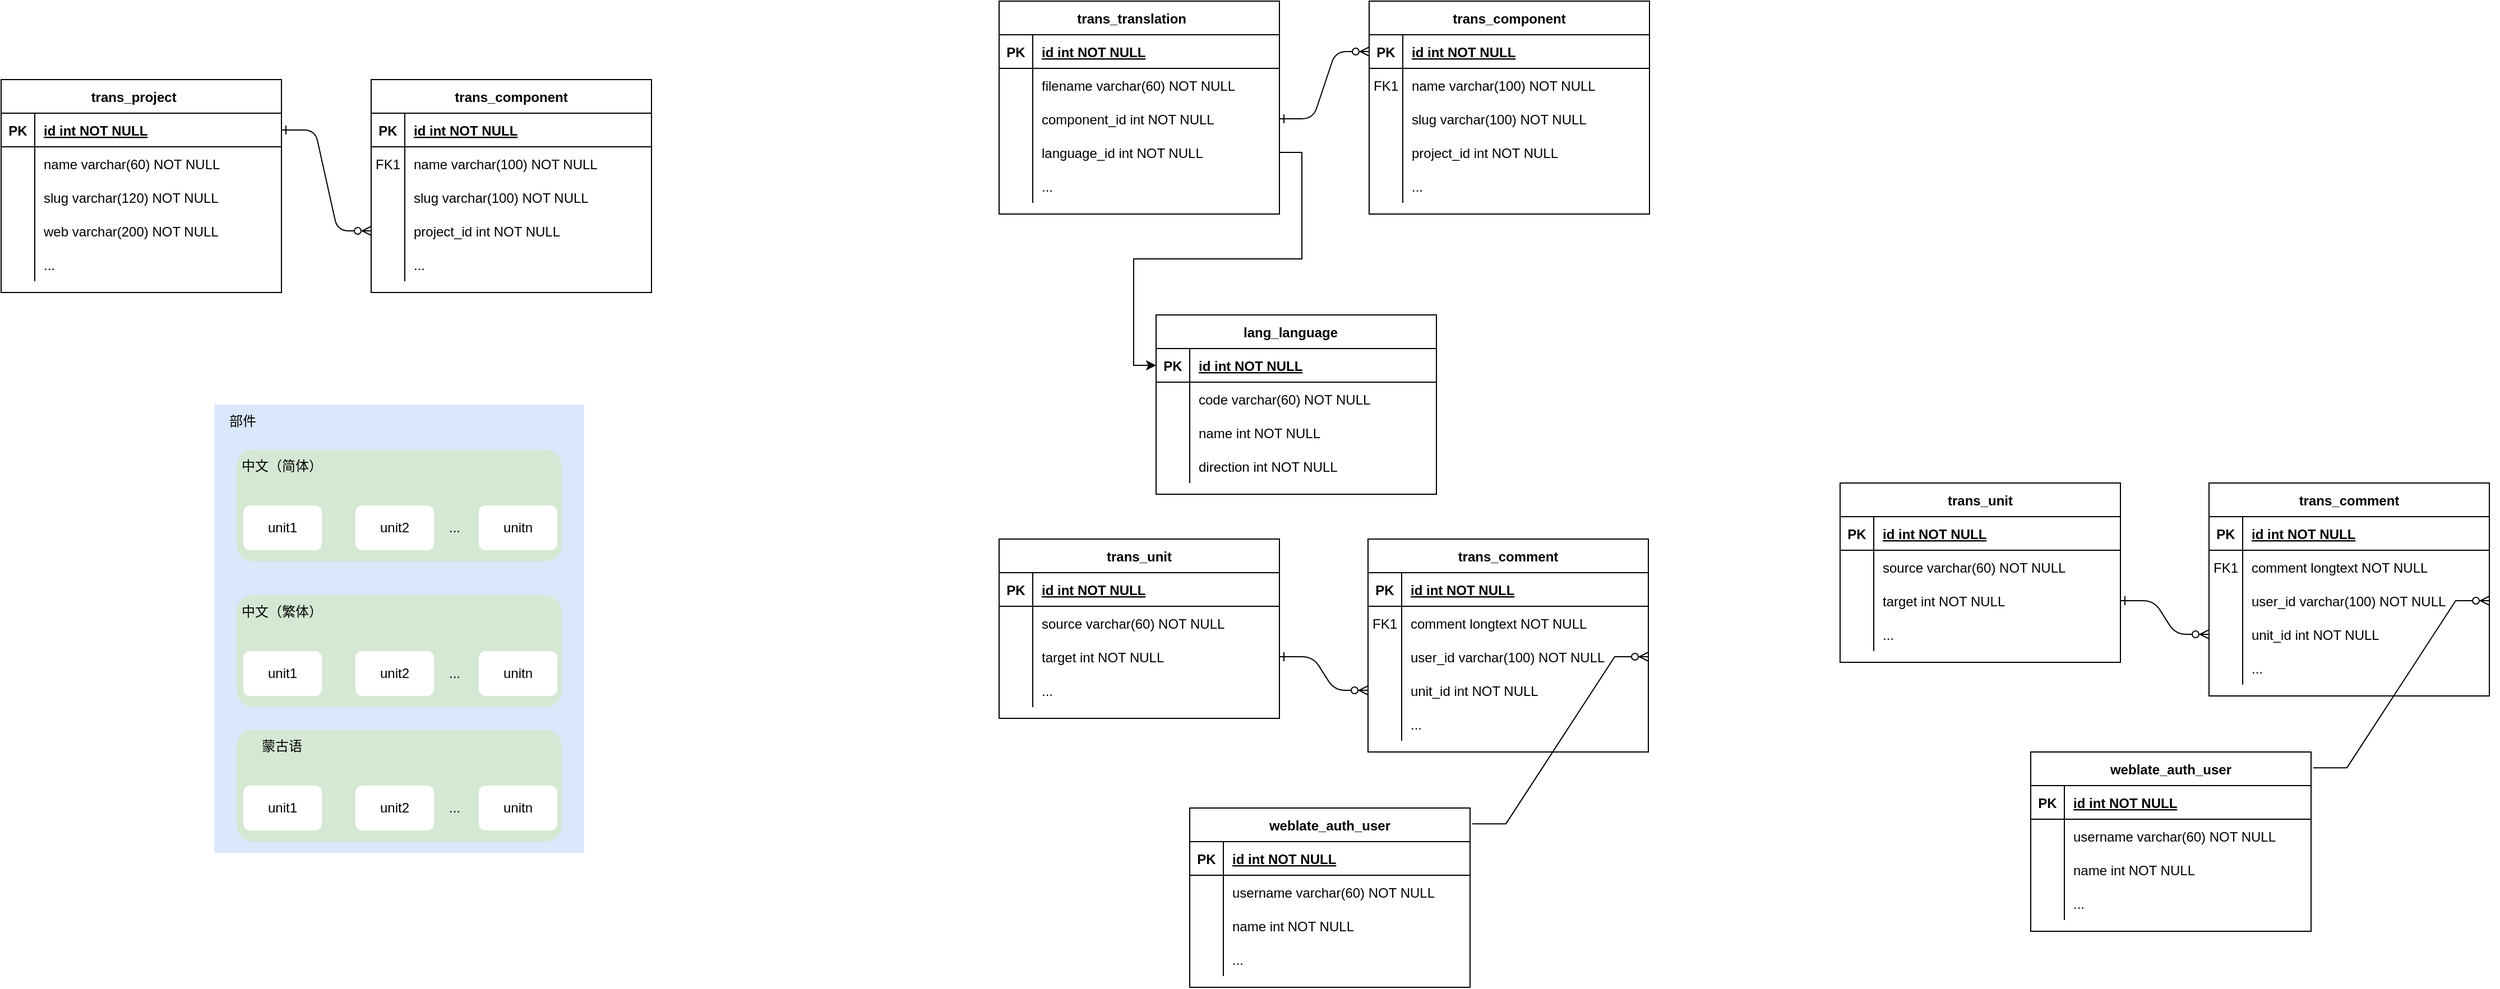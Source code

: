 <mxfile version="21.2.2" type="github">
  <diagram id="R2lEEEUBdFMjLlhIrx00" name="Page-1">
    <mxGraphModel dx="1434" dy="750" grid="1" gridSize="10" guides="1" tooltips="1" connect="1" arrows="1" fold="1" page="1" pageScale="1" pageWidth="850" pageHeight="1100" math="0" shadow="0" extFonts="Permanent Marker^https://fonts.googleapis.com/css?family=Permanent+Marker">
      <root>
        <mxCell id="0" />
        <mxCell id="1" parent="0" />
        <mxCell id="C-vyLk0tnHw3VtMMgP7b-1" value="" style="edgeStyle=entityRelationEdgeStyle;endArrow=ERzeroToMany;startArrow=ERone;endFill=1;startFill=0;entryX=0;entryY=0.5;entryDx=0;entryDy=0;" parent="1" source="C-vyLk0tnHw3VtMMgP7b-24" target="6sf0EUjspTct5JHtNUBo-10" edge="1">
          <mxGeometry width="100" height="100" relative="1" as="geometry">
            <mxPoint x="340" y="720" as="sourcePoint" />
            <mxPoint x="440" y="620" as="targetPoint" />
          </mxGeometry>
        </mxCell>
        <mxCell id="C-vyLk0tnHw3VtMMgP7b-2" value="trans_component" style="shape=table;startSize=30;container=1;collapsible=1;childLayout=tableLayout;fixedRows=1;rowLines=0;fontStyle=1;align=center;resizeLast=1;" parent="1" vertex="1">
          <mxGeometry x="450" y="120" width="250" height="190" as="geometry">
            <mxRectangle x="450" y="120" width="140" height="30" as="alternateBounds" />
          </mxGeometry>
        </mxCell>
        <mxCell id="C-vyLk0tnHw3VtMMgP7b-3" value="" style="shape=partialRectangle;collapsible=0;dropTarget=0;pointerEvents=0;fillColor=none;points=[[0,0.5],[1,0.5]];portConstraint=eastwest;top=0;left=0;right=0;bottom=1;" parent="C-vyLk0tnHw3VtMMgP7b-2" vertex="1">
          <mxGeometry y="30" width="250" height="30" as="geometry" />
        </mxCell>
        <mxCell id="C-vyLk0tnHw3VtMMgP7b-4" value="PK" style="shape=partialRectangle;overflow=hidden;connectable=0;fillColor=none;top=0;left=0;bottom=0;right=0;fontStyle=1;" parent="C-vyLk0tnHw3VtMMgP7b-3" vertex="1">
          <mxGeometry width="30" height="30" as="geometry">
            <mxRectangle width="30" height="30" as="alternateBounds" />
          </mxGeometry>
        </mxCell>
        <mxCell id="C-vyLk0tnHw3VtMMgP7b-5" value="id int NOT NULL " style="shape=partialRectangle;overflow=hidden;connectable=0;fillColor=none;top=0;left=0;bottom=0;right=0;align=left;spacingLeft=6;fontStyle=5;" parent="C-vyLk0tnHw3VtMMgP7b-3" vertex="1">
          <mxGeometry x="30" width="220" height="30" as="geometry">
            <mxRectangle width="220" height="30" as="alternateBounds" />
          </mxGeometry>
        </mxCell>
        <mxCell id="C-vyLk0tnHw3VtMMgP7b-6" value="" style="shape=partialRectangle;collapsible=0;dropTarget=0;pointerEvents=0;fillColor=none;points=[[0,0.5],[1,0.5]];portConstraint=eastwest;top=0;left=0;right=0;bottom=0;" parent="C-vyLk0tnHw3VtMMgP7b-2" vertex="1">
          <mxGeometry y="60" width="250" height="30" as="geometry" />
        </mxCell>
        <mxCell id="C-vyLk0tnHw3VtMMgP7b-7" value="FK1" style="shape=partialRectangle;overflow=hidden;connectable=0;fillColor=none;top=0;left=0;bottom=0;right=0;" parent="C-vyLk0tnHw3VtMMgP7b-6" vertex="1">
          <mxGeometry width="30" height="30" as="geometry">
            <mxRectangle width="30" height="30" as="alternateBounds" />
          </mxGeometry>
        </mxCell>
        <mxCell id="C-vyLk0tnHw3VtMMgP7b-8" value="name varchar(100) NOT NULL" style="shape=partialRectangle;overflow=hidden;connectable=0;fillColor=none;top=0;left=0;bottom=0;right=0;align=left;spacingLeft=6;" parent="C-vyLk0tnHw3VtMMgP7b-6" vertex="1">
          <mxGeometry x="30" width="220" height="30" as="geometry">
            <mxRectangle width="220" height="30" as="alternateBounds" />
          </mxGeometry>
        </mxCell>
        <mxCell id="C-vyLk0tnHw3VtMMgP7b-9" value="" style="shape=partialRectangle;collapsible=0;dropTarget=0;pointerEvents=0;fillColor=none;points=[[0,0.5],[1,0.5]];portConstraint=eastwest;top=0;left=0;right=0;bottom=0;" parent="C-vyLk0tnHw3VtMMgP7b-2" vertex="1">
          <mxGeometry y="90" width="250" height="30" as="geometry" />
        </mxCell>
        <mxCell id="C-vyLk0tnHw3VtMMgP7b-10" value="" style="shape=partialRectangle;overflow=hidden;connectable=0;fillColor=none;top=0;left=0;bottom=0;right=0;" parent="C-vyLk0tnHw3VtMMgP7b-9" vertex="1">
          <mxGeometry width="30" height="30" as="geometry">
            <mxRectangle width="30" height="30" as="alternateBounds" />
          </mxGeometry>
        </mxCell>
        <mxCell id="C-vyLk0tnHw3VtMMgP7b-11" value="slug varchar(100) NOT NULL" style="shape=partialRectangle;overflow=hidden;connectable=0;fillColor=none;top=0;left=0;bottom=0;right=0;align=left;spacingLeft=6;" parent="C-vyLk0tnHw3VtMMgP7b-9" vertex="1">
          <mxGeometry x="30" width="220" height="30" as="geometry">
            <mxRectangle width="220" height="30" as="alternateBounds" />
          </mxGeometry>
        </mxCell>
        <mxCell id="6sf0EUjspTct5JHtNUBo-10" value="" style="shape=partialRectangle;collapsible=0;dropTarget=0;pointerEvents=0;fillColor=none;points=[[0,0.5],[1,0.5]];portConstraint=eastwest;top=0;left=0;right=0;bottom=0;" vertex="1" parent="C-vyLk0tnHw3VtMMgP7b-2">
          <mxGeometry y="120" width="250" height="30" as="geometry" />
        </mxCell>
        <mxCell id="6sf0EUjspTct5JHtNUBo-11" value="" style="shape=partialRectangle;overflow=hidden;connectable=0;fillColor=none;top=0;left=0;bottom=0;right=0;" vertex="1" parent="6sf0EUjspTct5JHtNUBo-10">
          <mxGeometry width="30" height="30" as="geometry">
            <mxRectangle width="30" height="30" as="alternateBounds" />
          </mxGeometry>
        </mxCell>
        <mxCell id="6sf0EUjspTct5JHtNUBo-12" value="project_id int NOT NULL" style="shape=partialRectangle;overflow=hidden;connectable=0;fillColor=none;top=0;left=0;bottom=0;right=0;align=left;spacingLeft=6;" vertex="1" parent="6sf0EUjspTct5JHtNUBo-10">
          <mxGeometry x="30" width="220" height="30" as="geometry">
            <mxRectangle width="220" height="30" as="alternateBounds" />
          </mxGeometry>
        </mxCell>
        <mxCell id="6sf0EUjspTct5JHtNUBo-13" value="" style="shape=partialRectangle;collapsible=0;dropTarget=0;pointerEvents=0;fillColor=none;points=[[0,0.5],[1,0.5]];portConstraint=eastwest;top=0;left=0;right=0;bottom=0;" vertex="1" parent="C-vyLk0tnHw3VtMMgP7b-2">
          <mxGeometry y="150" width="250" height="30" as="geometry" />
        </mxCell>
        <mxCell id="6sf0EUjspTct5JHtNUBo-14" value="" style="shape=partialRectangle;overflow=hidden;connectable=0;fillColor=none;top=0;left=0;bottom=0;right=0;" vertex="1" parent="6sf0EUjspTct5JHtNUBo-13">
          <mxGeometry width="30" height="30" as="geometry">
            <mxRectangle width="30" height="30" as="alternateBounds" />
          </mxGeometry>
        </mxCell>
        <mxCell id="6sf0EUjspTct5JHtNUBo-15" value="..." style="shape=partialRectangle;overflow=hidden;connectable=0;fillColor=none;top=0;left=0;bottom=0;right=0;align=left;spacingLeft=6;" vertex="1" parent="6sf0EUjspTct5JHtNUBo-13">
          <mxGeometry x="30" width="220" height="30" as="geometry">
            <mxRectangle width="220" height="30" as="alternateBounds" />
          </mxGeometry>
        </mxCell>
        <mxCell id="C-vyLk0tnHw3VtMMgP7b-23" value="trans_project    " style="shape=table;startSize=30;container=1;collapsible=1;childLayout=tableLayout;fixedRows=1;rowLines=0;fontStyle=1;align=center;resizeLast=1;" parent="1" vertex="1">
          <mxGeometry x="120" y="120" width="250" height="190" as="geometry" />
        </mxCell>
        <mxCell id="C-vyLk0tnHw3VtMMgP7b-24" value="" style="shape=partialRectangle;collapsible=0;dropTarget=0;pointerEvents=0;fillColor=none;points=[[0,0.5],[1,0.5]];portConstraint=eastwest;top=0;left=0;right=0;bottom=1;" parent="C-vyLk0tnHw3VtMMgP7b-23" vertex="1">
          <mxGeometry y="30" width="250" height="30" as="geometry" />
        </mxCell>
        <mxCell id="C-vyLk0tnHw3VtMMgP7b-25" value="PK" style="shape=partialRectangle;overflow=hidden;connectable=0;fillColor=none;top=0;left=0;bottom=0;right=0;fontStyle=1;" parent="C-vyLk0tnHw3VtMMgP7b-24" vertex="1">
          <mxGeometry width="30" height="30" as="geometry">
            <mxRectangle width="30" height="30" as="alternateBounds" />
          </mxGeometry>
        </mxCell>
        <mxCell id="C-vyLk0tnHw3VtMMgP7b-26" value="id int NOT NULL " style="shape=partialRectangle;overflow=hidden;connectable=0;fillColor=none;top=0;left=0;bottom=0;right=0;align=left;spacingLeft=6;fontStyle=5;" parent="C-vyLk0tnHw3VtMMgP7b-24" vertex="1">
          <mxGeometry x="30" width="220" height="30" as="geometry">
            <mxRectangle width="220" height="30" as="alternateBounds" />
          </mxGeometry>
        </mxCell>
        <mxCell id="6sf0EUjspTct5JHtNUBo-1" value="" style="shape=partialRectangle;collapsible=0;dropTarget=0;pointerEvents=0;fillColor=none;points=[[0,0.5],[1,0.5]];portConstraint=eastwest;top=0;left=0;right=0;bottom=0;" vertex="1" parent="C-vyLk0tnHw3VtMMgP7b-23">
          <mxGeometry y="60" width="250" height="30" as="geometry" />
        </mxCell>
        <mxCell id="6sf0EUjspTct5JHtNUBo-2" value="" style="shape=partialRectangle;overflow=hidden;connectable=0;fillColor=none;top=0;left=0;bottom=0;right=0;" vertex="1" parent="6sf0EUjspTct5JHtNUBo-1">
          <mxGeometry width="30" height="30" as="geometry">
            <mxRectangle width="30" height="30" as="alternateBounds" />
          </mxGeometry>
        </mxCell>
        <mxCell id="6sf0EUjspTct5JHtNUBo-3" value="name varchar(60) NOT NULL" style="shape=partialRectangle;overflow=hidden;connectable=0;fillColor=none;top=0;left=0;bottom=0;right=0;align=left;spacingLeft=6;" vertex="1" parent="6sf0EUjspTct5JHtNUBo-1">
          <mxGeometry x="30" width="220" height="30" as="geometry">
            <mxRectangle width="220" height="30" as="alternateBounds" />
          </mxGeometry>
        </mxCell>
        <mxCell id="6sf0EUjspTct5JHtNUBo-4" value="" style="shape=partialRectangle;collapsible=0;dropTarget=0;pointerEvents=0;fillColor=none;points=[[0,0.5],[1,0.5]];portConstraint=eastwest;top=0;left=0;right=0;bottom=0;" vertex="1" parent="C-vyLk0tnHw3VtMMgP7b-23">
          <mxGeometry y="90" width="250" height="30" as="geometry" />
        </mxCell>
        <mxCell id="6sf0EUjspTct5JHtNUBo-5" value="" style="shape=partialRectangle;overflow=hidden;connectable=0;fillColor=none;top=0;left=0;bottom=0;right=0;" vertex="1" parent="6sf0EUjspTct5JHtNUBo-4">
          <mxGeometry width="30" height="30" as="geometry">
            <mxRectangle width="30" height="30" as="alternateBounds" />
          </mxGeometry>
        </mxCell>
        <mxCell id="6sf0EUjspTct5JHtNUBo-6" value="slug varchar(120) NOT NULL" style="shape=partialRectangle;overflow=hidden;connectable=0;fillColor=none;top=0;left=0;bottom=0;right=0;align=left;spacingLeft=6;" vertex="1" parent="6sf0EUjspTct5JHtNUBo-4">
          <mxGeometry x="30" width="220" height="30" as="geometry">
            <mxRectangle width="220" height="30" as="alternateBounds" />
          </mxGeometry>
        </mxCell>
        <mxCell id="6sf0EUjspTct5JHtNUBo-7" value="" style="shape=partialRectangle;collapsible=0;dropTarget=0;pointerEvents=0;fillColor=none;points=[[0,0.5],[1,0.5]];portConstraint=eastwest;top=0;left=0;right=0;bottom=0;" vertex="1" parent="C-vyLk0tnHw3VtMMgP7b-23">
          <mxGeometry y="120" width="250" height="30" as="geometry" />
        </mxCell>
        <mxCell id="6sf0EUjspTct5JHtNUBo-8" value="" style="shape=partialRectangle;overflow=hidden;connectable=0;fillColor=none;top=0;left=0;bottom=0;right=0;" vertex="1" parent="6sf0EUjspTct5JHtNUBo-7">
          <mxGeometry width="30" height="30" as="geometry">
            <mxRectangle width="30" height="30" as="alternateBounds" />
          </mxGeometry>
        </mxCell>
        <mxCell id="6sf0EUjspTct5JHtNUBo-9" value="web varchar(200) NOT NULL" style="shape=partialRectangle;overflow=hidden;connectable=0;fillColor=none;top=0;left=0;bottom=0;right=0;align=left;spacingLeft=6;" vertex="1" parent="6sf0EUjspTct5JHtNUBo-7">
          <mxGeometry x="30" width="220" height="30" as="geometry">
            <mxRectangle width="220" height="30" as="alternateBounds" />
          </mxGeometry>
        </mxCell>
        <mxCell id="C-vyLk0tnHw3VtMMgP7b-27" value="" style="shape=partialRectangle;collapsible=0;dropTarget=0;pointerEvents=0;fillColor=none;points=[[0,0.5],[1,0.5]];portConstraint=eastwest;top=0;left=0;right=0;bottom=0;" parent="C-vyLk0tnHw3VtMMgP7b-23" vertex="1">
          <mxGeometry y="150" width="250" height="30" as="geometry" />
        </mxCell>
        <mxCell id="C-vyLk0tnHw3VtMMgP7b-28" value="" style="shape=partialRectangle;overflow=hidden;connectable=0;fillColor=none;top=0;left=0;bottom=0;right=0;" parent="C-vyLk0tnHw3VtMMgP7b-27" vertex="1">
          <mxGeometry width="30" height="30" as="geometry">
            <mxRectangle width="30" height="30" as="alternateBounds" />
          </mxGeometry>
        </mxCell>
        <mxCell id="C-vyLk0tnHw3VtMMgP7b-29" value="..." style="shape=partialRectangle;overflow=hidden;connectable=0;fillColor=none;top=0;left=0;bottom=0;right=0;align=left;spacingLeft=6;" parent="C-vyLk0tnHw3VtMMgP7b-27" vertex="1">
          <mxGeometry x="30" width="220" height="30" as="geometry">
            <mxRectangle width="220" height="30" as="alternateBounds" />
          </mxGeometry>
        </mxCell>
        <mxCell id="6sf0EUjspTct5JHtNUBo-48" value="" style="group" vertex="1" connectable="0" parent="1">
          <mxGeometry x="310" y="410" width="330" height="400" as="geometry" />
        </mxCell>
        <mxCell id="6sf0EUjspTct5JHtNUBo-44" value="" style="rounded=0;whiteSpace=wrap;html=1;fillColor=#dae8fc;strokeColor=none;" vertex="1" parent="6sf0EUjspTct5JHtNUBo-48">
          <mxGeometry width="330" height="400" as="geometry" />
        </mxCell>
        <mxCell id="6sf0EUjspTct5JHtNUBo-25" value="" style="group" vertex="1" connectable="0" parent="6sf0EUjspTct5JHtNUBo-48">
          <mxGeometry x="10" y="40" width="300" height="100" as="geometry" />
        </mxCell>
        <mxCell id="6sf0EUjspTct5JHtNUBo-22" value="" style="rounded=1;whiteSpace=wrap;html=1;fillColor=#d5e8d4;strokeColor=none;" vertex="1" parent="6sf0EUjspTct5JHtNUBo-25">
          <mxGeometry x="10" width="290" height="100" as="geometry" />
        </mxCell>
        <mxCell id="6sf0EUjspTct5JHtNUBo-21" value="" style="group" vertex="1" connectable="0" parent="6sf0EUjspTct5JHtNUBo-25">
          <mxGeometry x="16" y="50" width="280" height="40" as="geometry" />
        </mxCell>
        <mxCell id="6sf0EUjspTct5JHtNUBo-16" value="unit1" style="rounded=1;whiteSpace=wrap;html=1;strokeColor=none;" vertex="1" parent="6sf0EUjspTct5JHtNUBo-21">
          <mxGeometry width="70" height="40" as="geometry" />
        </mxCell>
        <mxCell id="6sf0EUjspTct5JHtNUBo-18" value="unit2" style="rounded=1;whiteSpace=wrap;html=1;strokeColor=none;" vertex="1" parent="6sf0EUjspTct5JHtNUBo-21">
          <mxGeometry x="100" width="70" height="40" as="geometry" />
        </mxCell>
        <mxCell id="6sf0EUjspTct5JHtNUBo-19" value="unitn" style="rounded=1;whiteSpace=wrap;html=1;strokeColor=none;" vertex="1" parent="6sf0EUjspTct5JHtNUBo-21">
          <mxGeometry x="210" width="70" height="40" as="geometry" />
        </mxCell>
        <mxCell id="6sf0EUjspTct5JHtNUBo-20" value="..." style="text;html=1;align=center;verticalAlign=middle;resizable=0;points=[];autosize=1;strokeColor=none;fillColor=none;" vertex="1" parent="6sf0EUjspTct5JHtNUBo-21">
          <mxGeometry x="173" y="5" width="30" height="30" as="geometry" />
        </mxCell>
        <mxCell id="6sf0EUjspTct5JHtNUBo-23" value="中文（简体）" style="text;html=1;align=center;verticalAlign=middle;resizable=0;points=[];autosize=1;strokeColor=none;fillColor=none;" vertex="1" parent="6sf0EUjspTct5JHtNUBo-25">
          <mxGeometry width="100" height="30" as="geometry" />
        </mxCell>
        <mxCell id="6sf0EUjspTct5JHtNUBo-26" value="" style="group" vertex="1" connectable="0" parent="6sf0EUjspTct5JHtNUBo-48">
          <mxGeometry x="10" y="170" width="300" height="100" as="geometry" />
        </mxCell>
        <mxCell id="6sf0EUjspTct5JHtNUBo-27" value="" style="rounded=1;whiteSpace=wrap;html=1;fillColor=#d5e8d4;strokeColor=none;" vertex="1" parent="6sf0EUjspTct5JHtNUBo-26">
          <mxGeometry x="10" width="290" height="100" as="geometry" />
        </mxCell>
        <mxCell id="6sf0EUjspTct5JHtNUBo-28" value="" style="group" vertex="1" connectable="0" parent="6sf0EUjspTct5JHtNUBo-26">
          <mxGeometry x="16" y="50" width="280" height="40" as="geometry" />
        </mxCell>
        <mxCell id="6sf0EUjspTct5JHtNUBo-29" value="unit1" style="rounded=1;whiteSpace=wrap;html=1;strokeColor=none;" vertex="1" parent="6sf0EUjspTct5JHtNUBo-28">
          <mxGeometry width="70" height="40" as="geometry" />
        </mxCell>
        <mxCell id="6sf0EUjspTct5JHtNUBo-31" value="unit2" style="rounded=1;whiteSpace=wrap;html=1;strokeColor=none;" vertex="1" parent="6sf0EUjspTct5JHtNUBo-28">
          <mxGeometry x="100" width="70" height="40" as="geometry" />
        </mxCell>
        <mxCell id="6sf0EUjspTct5JHtNUBo-32" value="unitn" style="rounded=1;whiteSpace=wrap;html=1;strokeColor=none;" vertex="1" parent="6sf0EUjspTct5JHtNUBo-28">
          <mxGeometry x="210" width="70" height="40" as="geometry" />
        </mxCell>
        <mxCell id="6sf0EUjspTct5JHtNUBo-33" value="..." style="text;html=1;align=center;verticalAlign=middle;resizable=0;points=[];autosize=1;strokeColor=none;fillColor=none;" vertex="1" parent="6sf0EUjspTct5JHtNUBo-28">
          <mxGeometry x="173" y="5" width="30" height="30" as="geometry" />
        </mxCell>
        <mxCell id="6sf0EUjspTct5JHtNUBo-34" value="中文（繁体）" style="text;html=1;align=center;verticalAlign=middle;resizable=0;points=[];autosize=1;strokeColor=none;fillColor=none;" vertex="1" parent="6sf0EUjspTct5JHtNUBo-26">
          <mxGeometry width="100" height="30" as="geometry" />
        </mxCell>
        <mxCell id="6sf0EUjspTct5JHtNUBo-35" value="" style="group" vertex="1" connectable="0" parent="6sf0EUjspTct5JHtNUBo-48">
          <mxGeometry x="10" y="290" width="300" height="100" as="geometry" />
        </mxCell>
        <mxCell id="6sf0EUjspTct5JHtNUBo-36" value="" style="rounded=1;whiteSpace=wrap;html=1;fillColor=#d5e8d4;strokeColor=none;" vertex="1" parent="6sf0EUjspTct5JHtNUBo-35">
          <mxGeometry x="10" width="290" height="100" as="geometry" />
        </mxCell>
        <mxCell id="6sf0EUjspTct5JHtNUBo-37" value="" style="group" vertex="1" connectable="0" parent="6sf0EUjspTct5JHtNUBo-35">
          <mxGeometry x="16" y="50" width="280" height="40" as="geometry" />
        </mxCell>
        <mxCell id="6sf0EUjspTct5JHtNUBo-38" value="unit1" style="rounded=1;whiteSpace=wrap;html=1;strokeColor=none;" vertex="1" parent="6sf0EUjspTct5JHtNUBo-37">
          <mxGeometry width="70" height="40" as="geometry" />
        </mxCell>
        <mxCell id="6sf0EUjspTct5JHtNUBo-40" value="unit2" style="rounded=1;whiteSpace=wrap;html=1;strokeColor=none;" vertex="1" parent="6sf0EUjspTct5JHtNUBo-37">
          <mxGeometry x="100" width="70" height="40" as="geometry" />
        </mxCell>
        <mxCell id="6sf0EUjspTct5JHtNUBo-41" value="unitn" style="rounded=1;whiteSpace=wrap;html=1;strokeColor=none;" vertex="1" parent="6sf0EUjspTct5JHtNUBo-37">
          <mxGeometry x="210" width="70" height="40" as="geometry" />
        </mxCell>
        <mxCell id="6sf0EUjspTct5JHtNUBo-42" value="..." style="text;html=1;align=center;verticalAlign=middle;resizable=0;points=[];autosize=1;strokeColor=none;fillColor=none;" vertex="1" parent="6sf0EUjspTct5JHtNUBo-37">
          <mxGeometry x="173" y="5" width="30" height="30" as="geometry" />
        </mxCell>
        <mxCell id="6sf0EUjspTct5JHtNUBo-43" value="蒙古语" style="text;html=1;align=center;verticalAlign=middle;resizable=0;points=[];autosize=1;strokeColor=none;fillColor=none;" vertex="1" parent="6sf0EUjspTct5JHtNUBo-35">
          <mxGeometry x="20" width="60" height="30" as="geometry" />
        </mxCell>
        <mxCell id="6sf0EUjspTct5JHtNUBo-46" value="部件" style="text;html=1;align=center;verticalAlign=middle;resizable=0;points=[];autosize=1;strokeColor=none;fillColor=none;" vertex="1" parent="6sf0EUjspTct5JHtNUBo-48">
          <mxGeometry width="50" height="30" as="geometry" />
        </mxCell>
        <mxCell id="6sf0EUjspTct5JHtNUBo-82" value="" style="edgeStyle=entityRelationEdgeStyle;endArrow=ERzeroToMany;startArrow=ERone;endFill=1;startFill=0;entryX=0;entryY=0.5;entryDx=0;entryDy=0;exitX=1;exitY=0.5;exitDx=0;exitDy=0;" edge="1" parent="1" source="6sf0EUjspTct5JHtNUBo-109" target="6sf0EUjspTct5JHtNUBo-84">
          <mxGeometry width="100" height="100" relative="1" as="geometry">
            <mxPoint x="1230" y="650" as="sourcePoint" />
            <mxPoint x="1330" y="550" as="targetPoint" />
          </mxGeometry>
        </mxCell>
        <mxCell id="6sf0EUjspTct5JHtNUBo-83" value="trans_component" style="shape=table;startSize=30;container=1;collapsible=1;childLayout=tableLayout;fixedRows=1;rowLines=0;fontStyle=1;align=center;resizeLast=1;" vertex="1" parent="1">
          <mxGeometry x="1340" y="50" width="250" height="190" as="geometry">
            <mxRectangle x="450" y="120" width="140" height="30" as="alternateBounds" />
          </mxGeometry>
        </mxCell>
        <mxCell id="6sf0EUjspTct5JHtNUBo-84" value="" style="shape=partialRectangle;collapsible=0;dropTarget=0;pointerEvents=0;fillColor=none;points=[[0,0.5],[1,0.5]];portConstraint=eastwest;top=0;left=0;right=0;bottom=1;" vertex="1" parent="6sf0EUjspTct5JHtNUBo-83">
          <mxGeometry y="30" width="250" height="30" as="geometry" />
        </mxCell>
        <mxCell id="6sf0EUjspTct5JHtNUBo-85" value="PK" style="shape=partialRectangle;overflow=hidden;connectable=0;fillColor=none;top=0;left=0;bottom=0;right=0;fontStyle=1;" vertex="1" parent="6sf0EUjspTct5JHtNUBo-84">
          <mxGeometry width="30" height="30" as="geometry">
            <mxRectangle width="30" height="30" as="alternateBounds" />
          </mxGeometry>
        </mxCell>
        <mxCell id="6sf0EUjspTct5JHtNUBo-86" value="id int NOT NULL " style="shape=partialRectangle;overflow=hidden;connectable=0;fillColor=none;top=0;left=0;bottom=0;right=0;align=left;spacingLeft=6;fontStyle=5;" vertex="1" parent="6sf0EUjspTct5JHtNUBo-84">
          <mxGeometry x="30" width="220" height="30" as="geometry">
            <mxRectangle width="220" height="30" as="alternateBounds" />
          </mxGeometry>
        </mxCell>
        <mxCell id="6sf0EUjspTct5JHtNUBo-87" value="" style="shape=partialRectangle;collapsible=0;dropTarget=0;pointerEvents=0;fillColor=none;points=[[0,0.5],[1,0.5]];portConstraint=eastwest;top=0;left=0;right=0;bottom=0;" vertex="1" parent="6sf0EUjspTct5JHtNUBo-83">
          <mxGeometry y="60" width="250" height="30" as="geometry" />
        </mxCell>
        <mxCell id="6sf0EUjspTct5JHtNUBo-88" value="FK1" style="shape=partialRectangle;overflow=hidden;connectable=0;fillColor=none;top=0;left=0;bottom=0;right=0;" vertex="1" parent="6sf0EUjspTct5JHtNUBo-87">
          <mxGeometry width="30" height="30" as="geometry">
            <mxRectangle width="30" height="30" as="alternateBounds" />
          </mxGeometry>
        </mxCell>
        <mxCell id="6sf0EUjspTct5JHtNUBo-89" value="name varchar(100) NOT NULL" style="shape=partialRectangle;overflow=hidden;connectable=0;fillColor=none;top=0;left=0;bottom=0;right=0;align=left;spacingLeft=6;" vertex="1" parent="6sf0EUjspTct5JHtNUBo-87">
          <mxGeometry x="30" width="220" height="30" as="geometry">
            <mxRectangle width="220" height="30" as="alternateBounds" />
          </mxGeometry>
        </mxCell>
        <mxCell id="6sf0EUjspTct5JHtNUBo-90" value="" style="shape=partialRectangle;collapsible=0;dropTarget=0;pointerEvents=0;fillColor=none;points=[[0,0.5],[1,0.5]];portConstraint=eastwest;top=0;left=0;right=0;bottom=0;" vertex="1" parent="6sf0EUjspTct5JHtNUBo-83">
          <mxGeometry y="90" width="250" height="30" as="geometry" />
        </mxCell>
        <mxCell id="6sf0EUjspTct5JHtNUBo-91" value="" style="shape=partialRectangle;overflow=hidden;connectable=0;fillColor=none;top=0;left=0;bottom=0;right=0;" vertex="1" parent="6sf0EUjspTct5JHtNUBo-90">
          <mxGeometry width="30" height="30" as="geometry">
            <mxRectangle width="30" height="30" as="alternateBounds" />
          </mxGeometry>
        </mxCell>
        <mxCell id="6sf0EUjspTct5JHtNUBo-92" value="slug varchar(100) NOT NULL" style="shape=partialRectangle;overflow=hidden;connectable=0;fillColor=none;top=0;left=0;bottom=0;right=0;align=left;spacingLeft=6;" vertex="1" parent="6sf0EUjspTct5JHtNUBo-90">
          <mxGeometry x="30" width="220" height="30" as="geometry">
            <mxRectangle width="220" height="30" as="alternateBounds" />
          </mxGeometry>
        </mxCell>
        <mxCell id="6sf0EUjspTct5JHtNUBo-93" value="" style="shape=partialRectangle;collapsible=0;dropTarget=0;pointerEvents=0;fillColor=none;points=[[0,0.5],[1,0.5]];portConstraint=eastwest;top=0;left=0;right=0;bottom=0;" vertex="1" parent="6sf0EUjspTct5JHtNUBo-83">
          <mxGeometry y="120" width="250" height="30" as="geometry" />
        </mxCell>
        <mxCell id="6sf0EUjspTct5JHtNUBo-94" value="" style="shape=partialRectangle;overflow=hidden;connectable=0;fillColor=none;top=0;left=0;bottom=0;right=0;" vertex="1" parent="6sf0EUjspTct5JHtNUBo-93">
          <mxGeometry width="30" height="30" as="geometry">
            <mxRectangle width="30" height="30" as="alternateBounds" />
          </mxGeometry>
        </mxCell>
        <mxCell id="6sf0EUjspTct5JHtNUBo-95" value="project_id int NOT NULL" style="shape=partialRectangle;overflow=hidden;connectable=0;fillColor=none;top=0;left=0;bottom=0;right=0;align=left;spacingLeft=6;" vertex="1" parent="6sf0EUjspTct5JHtNUBo-93">
          <mxGeometry x="30" width="220" height="30" as="geometry">
            <mxRectangle width="220" height="30" as="alternateBounds" />
          </mxGeometry>
        </mxCell>
        <mxCell id="6sf0EUjspTct5JHtNUBo-96" value="" style="shape=partialRectangle;collapsible=0;dropTarget=0;pointerEvents=0;fillColor=none;points=[[0,0.5],[1,0.5]];portConstraint=eastwest;top=0;left=0;right=0;bottom=0;" vertex="1" parent="6sf0EUjspTct5JHtNUBo-83">
          <mxGeometry y="150" width="250" height="30" as="geometry" />
        </mxCell>
        <mxCell id="6sf0EUjspTct5JHtNUBo-97" value="" style="shape=partialRectangle;overflow=hidden;connectable=0;fillColor=none;top=0;left=0;bottom=0;right=0;" vertex="1" parent="6sf0EUjspTct5JHtNUBo-96">
          <mxGeometry width="30" height="30" as="geometry">
            <mxRectangle width="30" height="30" as="alternateBounds" />
          </mxGeometry>
        </mxCell>
        <mxCell id="6sf0EUjspTct5JHtNUBo-98" value="..." style="shape=partialRectangle;overflow=hidden;connectable=0;fillColor=none;top=0;left=0;bottom=0;right=0;align=left;spacingLeft=6;" vertex="1" parent="6sf0EUjspTct5JHtNUBo-96">
          <mxGeometry x="30" width="220" height="30" as="geometry">
            <mxRectangle width="220" height="30" as="alternateBounds" />
          </mxGeometry>
        </mxCell>
        <mxCell id="6sf0EUjspTct5JHtNUBo-99" value="trans_translation    " style="shape=table;startSize=30;container=1;collapsible=1;childLayout=tableLayout;fixedRows=1;rowLines=0;fontStyle=1;align=center;resizeLast=1;" vertex="1" parent="1">
          <mxGeometry x="1010" y="50" width="250" height="190" as="geometry" />
        </mxCell>
        <mxCell id="6sf0EUjspTct5JHtNUBo-100" value="" style="shape=partialRectangle;collapsible=0;dropTarget=0;pointerEvents=0;fillColor=none;points=[[0,0.5],[1,0.5]];portConstraint=eastwest;top=0;left=0;right=0;bottom=1;" vertex="1" parent="6sf0EUjspTct5JHtNUBo-99">
          <mxGeometry y="30" width="250" height="30" as="geometry" />
        </mxCell>
        <mxCell id="6sf0EUjspTct5JHtNUBo-101" value="PK" style="shape=partialRectangle;overflow=hidden;connectable=0;fillColor=none;top=0;left=0;bottom=0;right=0;fontStyle=1;" vertex="1" parent="6sf0EUjspTct5JHtNUBo-100">
          <mxGeometry width="30" height="30" as="geometry">
            <mxRectangle width="30" height="30" as="alternateBounds" />
          </mxGeometry>
        </mxCell>
        <mxCell id="6sf0EUjspTct5JHtNUBo-102" value="id int NOT NULL " style="shape=partialRectangle;overflow=hidden;connectable=0;fillColor=none;top=0;left=0;bottom=0;right=0;align=left;spacingLeft=6;fontStyle=5;" vertex="1" parent="6sf0EUjspTct5JHtNUBo-100">
          <mxGeometry x="30" width="220" height="30" as="geometry">
            <mxRectangle width="220" height="30" as="alternateBounds" />
          </mxGeometry>
        </mxCell>
        <mxCell id="6sf0EUjspTct5JHtNUBo-103" value="" style="shape=partialRectangle;collapsible=0;dropTarget=0;pointerEvents=0;fillColor=none;points=[[0,0.5],[1,0.5]];portConstraint=eastwest;top=0;left=0;right=0;bottom=0;" vertex="1" parent="6sf0EUjspTct5JHtNUBo-99">
          <mxGeometry y="60" width="250" height="30" as="geometry" />
        </mxCell>
        <mxCell id="6sf0EUjspTct5JHtNUBo-104" value="" style="shape=partialRectangle;overflow=hidden;connectable=0;fillColor=none;top=0;left=0;bottom=0;right=0;" vertex="1" parent="6sf0EUjspTct5JHtNUBo-103">
          <mxGeometry width="30" height="30" as="geometry">
            <mxRectangle width="30" height="30" as="alternateBounds" />
          </mxGeometry>
        </mxCell>
        <mxCell id="6sf0EUjspTct5JHtNUBo-105" value="filename varchar(60) NOT NULL" style="shape=partialRectangle;overflow=hidden;connectable=0;fillColor=none;top=0;left=0;bottom=0;right=0;align=left;spacingLeft=6;" vertex="1" parent="6sf0EUjspTct5JHtNUBo-103">
          <mxGeometry x="30" width="220" height="30" as="geometry">
            <mxRectangle width="220" height="30" as="alternateBounds" />
          </mxGeometry>
        </mxCell>
        <mxCell id="6sf0EUjspTct5JHtNUBo-109" value="" style="shape=partialRectangle;collapsible=0;dropTarget=0;pointerEvents=0;fillColor=none;points=[[0,0.5],[1,0.5]];portConstraint=eastwest;top=0;left=0;right=0;bottom=0;" vertex="1" parent="6sf0EUjspTct5JHtNUBo-99">
          <mxGeometry y="90" width="250" height="30" as="geometry" />
        </mxCell>
        <mxCell id="6sf0EUjspTct5JHtNUBo-110" value="" style="shape=partialRectangle;overflow=hidden;connectable=0;fillColor=none;top=0;left=0;bottom=0;right=0;" vertex="1" parent="6sf0EUjspTct5JHtNUBo-109">
          <mxGeometry width="30" height="30" as="geometry">
            <mxRectangle width="30" height="30" as="alternateBounds" />
          </mxGeometry>
        </mxCell>
        <mxCell id="6sf0EUjspTct5JHtNUBo-111" value="component_id int NOT NULL" style="shape=partialRectangle;overflow=hidden;connectable=0;fillColor=none;top=0;left=0;bottom=0;right=0;align=left;spacingLeft=6;" vertex="1" parent="6sf0EUjspTct5JHtNUBo-109">
          <mxGeometry x="30" width="220" height="30" as="geometry">
            <mxRectangle width="220" height="30" as="alternateBounds" />
          </mxGeometry>
        </mxCell>
        <mxCell id="6sf0EUjspTct5JHtNUBo-106" value="" style="shape=partialRectangle;collapsible=0;dropTarget=0;pointerEvents=0;fillColor=none;points=[[0,0.5],[1,0.5]];portConstraint=eastwest;top=0;left=0;right=0;bottom=0;" vertex="1" parent="6sf0EUjspTct5JHtNUBo-99">
          <mxGeometry y="120" width="250" height="30" as="geometry" />
        </mxCell>
        <mxCell id="6sf0EUjspTct5JHtNUBo-107" value="" style="shape=partialRectangle;overflow=hidden;connectable=0;fillColor=none;top=0;left=0;bottom=0;right=0;" vertex="1" parent="6sf0EUjspTct5JHtNUBo-106">
          <mxGeometry width="30" height="30" as="geometry">
            <mxRectangle width="30" height="30" as="alternateBounds" />
          </mxGeometry>
        </mxCell>
        <mxCell id="6sf0EUjspTct5JHtNUBo-108" value="language_id int NOT NULL" style="shape=partialRectangle;overflow=hidden;connectable=0;fillColor=none;top=0;left=0;bottom=0;right=0;align=left;spacingLeft=6;" vertex="1" parent="6sf0EUjspTct5JHtNUBo-106">
          <mxGeometry x="30" width="220" height="30" as="geometry">
            <mxRectangle width="220" height="30" as="alternateBounds" />
          </mxGeometry>
        </mxCell>
        <mxCell id="6sf0EUjspTct5JHtNUBo-112" value="" style="shape=partialRectangle;collapsible=0;dropTarget=0;pointerEvents=0;fillColor=none;points=[[0,0.5],[1,0.5]];portConstraint=eastwest;top=0;left=0;right=0;bottom=0;" vertex="1" parent="6sf0EUjspTct5JHtNUBo-99">
          <mxGeometry y="150" width="250" height="30" as="geometry" />
        </mxCell>
        <mxCell id="6sf0EUjspTct5JHtNUBo-113" value="" style="shape=partialRectangle;overflow=hidden;connectable=0;fillColor=none;top=0;left=0;bottom=0;right=0;" vertex="1" parent="6sf0EUjspTct5JHtNUBo-112">
          <mxGeometry width="30" height="30" as="geometry">
            <mxRectangle width="30" height="30" as="alternateBounds" />
          </mxGeometry>
        </mxCell>
        <mxCell id="6sf0EUjspTct5JHtNUBo-114" value="..." style="shape=partialRectangle;overflow=hidden;connectable=0;fillColor=none;top=0;left=0;bottom=0;right=0;align=left;spacingLeft=6;" vertex="1" parent="6sf0EUjspTct5JHtNUBo-112">
          <mxGeometry x="30" width="220" height="30" as="geometry">
            <mxRectangle width="220" height="30" as="alternateBounds" />
          </mxGeometry>
        </mxCell>
        <mxCell id="6sf0EUjspTct5JHtNUBo-132" value="lang_language   " style="shape=table;startSize=30;container=1;collapsible=1;childLayout=tableLayout;fixedRows=1;rowLines=0;fontStyle=1;align=center;resizeLast=1;" vertex="1" parent="1">
          <mxGeometry x="1150" y="330" width="250" height="160" as="geometry" />
        </mxCell>
        <mxCell id="6sf0EUjspTct5JHtNUBo-133" value="" style="shape=partialRectangle;collapsible=0;dropTarget=0;pointerEvents=0;fillColor=none;points=[[0,0.5],[1,0.5]];portConstraint=eastwest;top=0;left=0;right=0;bottom=1;" vertex="1" parent="6sf0EUjspTct5JHtNUBo-132">
          <mxGeometry y="30" width="250" height="30" as="geometry" />
        </mxCell>
        <mxCell id="6sf0EUjspTct5JHtNUBo-134" value="PK" style="shape=partialRectangle;overflow=hidden;connectable=0;fillColor=none;top=0;left=0;bottom=0;right=0;fontStyle=1;" vertex="1" parent="6sf0EUjspTct5JHtNUBo-133">
          <mxGeometry width="30" height="30" as="geometry">
            <mxRectangle width="30" height="30" as="alternateBounds" />
          </mxGeometry>
        </mxCell>
        <mxCell id="6sf0EUjspTct5JHtNUBo-135" value="id int NOT NULL " style="shape=partialRectangle;overflow=hidden;connectable=0;fillColor=none;top=0;left=0;bottom=0;right=0;align=left;spacingLeft=6;fontStyle=5;" vertex="1" parent="6sf0EUjspTct5JHtNUBo-133">
          <mxGeometry x="30" width="220" height="30" as="geometry">
            <mxRectangle width="220" height="30" as="alternateBounds" />
          </mxGeometry>
        </mxCell>
        <mxCell id="6sf0EUjspTct5JHtNUBo-136" value="" style="shape=partialRectangle;collapsible=0;dropTarget=0;pointerEvents=0;fillColor=none;points=[[0,0.5],[1,0.5]];portConstraint=eastwest;top=0;left=0;right=0;bottom=0;" vertex="1" parent="6sf0EUjspTct5JHtNUBo-132">
          <mxGeometry y="60" width="250" height="30" as="geometry" />
        </mxCell>
        <mxCell id="6sf0EUjspTct5JHtNUBo-137" value="" style="shape=partialRectangle;overflow=hidden;connectable=0;fillColor=none;top=0;left=0;bottom=0;right=0;" vertex="1" parent="6sf0EUjspTct5JHtNUBo-136">
          <mxGeometry width="30" height="30" as="geometry">
            <mxRectangle width="30" height="30" as="alternateBounds" />
          </mxGeometry>
        </mxCell>
        <mxCell id="6sf0EUjspTct5JHtNUBo-138" value="code varchar(60) NOT NULL" style="shape=partialRectangle;overflow=hidden;connectable=0;fillColor=none;top=0;left=0;bottom=0;right=0;align=left;spacingLeft=6;" vertex="1" parent="6sf0EUjspTct5JHtNUBo-136">
          <mxGeometry x="30" width="220" height="30" as="geometry">
            <mxRectangle width="220" height="30" as="alternateBounds" />
          </mxGeometry>
        </mxCell>
        <mxCell id="6sf0EUjspTct5JHtNUBo-139" value="" style="shape=partialRectangle;collapsible=0;dropTarget=0;pointerEvents=0;fillColor=none;points=[[0,0.5],[1,0.5]];portConstraint=eastwest;top=0;left=0;right=0;bottom=0;" vertex="1" parent="6sf0EUjspTct5JHtNUBo-132">
          <mxGeometry y="90" width="250" height="30" as="geometry" />
        </mxCell>
        <mxCell id="6sf0EUjspTct5JHtNUBo-140" value="" style="shape=partialRectangle;overflow=hidden;connectable=0;fillColor=none;top=0;left=0;bottom=0;right=0;" vertex="1" parent="6sf0EUjspTct5JHtNUBo-139">
          <mxGeometry width="30" height="30" as="geometry">
            <mxRectangle width="30" height="30" as="alternateBounds" />
          </mxGeometry>
        </mxCell>
        <mxCell id="6sf0EUjspTct5JHtNUBo-141" value="name int NOT NULL" style="shape=partialRectangle;overflow=hidden;connectable=0;fillColor=none;top=0;left=0;bottom=0;right=0;align=left;spacingLeft=6;" vertex="1" parent="6sf0EUjspTct5JHtNUBo-139">
          <mxGeometry x="30" width="220" height="30" as="geometry">
            <mxRectangle width="220" height="30" as="alternateBounds" />
          </mxGeometry>
        </mxCell>
        <mxCell id="6sf0EUjspTct5JHtNUBo-142" value="" style="shape=partialRectangle;collapsible=0;dropTarget=0;pointerEvents=0;fillColor=none;points=[[0,0.5],[1,0.5]];portConstraint=eastwest;top=0;left=0;right=0;bottom=0;" vertex="1" parent="6sf0EUjspTct5JHtNUBo-132">
          <mxGeometry y="120" width="250" height="30" as="geometry" />
        </mxCell>
        <mxCell id="6sf0EUjspTct5JHtNUBo-143" value="" style="shape=partialRectangle;overflow=hidden;connectable=0;fillColor=none;top=0;left=0;bottom=0;right=0;" vertex="1" parent="6sf0EUjspTct5JHtNUBo-142">
          <mxGeometry width="30" height="30" as="geometry">
            <mxRectangle width="30" height="30" as="alternateBounds" />
          </mxGeometry>
        </mxCell>
        <mxCell id="6sf0EUjspTct5JHtNUBo-144" value="direction int NOT NULL" style="shape=partialRectangle;overflow=hidden;connectable=0;fillColor=none;top=0;left=0;bottom=0;right=0;align=left;spacingLeft=6;" vertex="1" parent="6sf0EUjspTct5JHtNUBo-142">
          <mxGeometry x="30" width="220" height="30" as="geometry">
            <mxRectangle width="220" height="30" as="alternateBounds" />
          </mxGeometry>
        </mxCell>
        <mxCell id="6sf0EUjspTct5JHtNUBo-192" style="edgeStyle=orthogonalEdgeStyle;rounded=0;orthogonalLoop=1;jettySize=auto;html=1;entryX=0;entryY=0.5;entryDx=0;entryDy=0;" edge="1" parent="1" source="6sf0EUjspTct5JHtNUBo-106" target="6sf0EUjspTct5JHtNUBo-133">
          <mxGeometry relative="1" as="geometry" />
        </mxCell>
        <mxCell id="6sf0EUjspTct5JHtNUBo-229" value="" style="edgeStyle=entityRelationEdgeStyle;endArrow=ERzeroToMany;startArrow=ERone;endFill=1;startFill=0;exitX=1;exitY=0.5;exitDx=0;exitDy=0;" edge="1" parent="1" source="6sf0EUjspTct5JHtNUBo-253" target="6sf0EUjspTct5JHtNUBo-240">
          <mxGeometry width="100" height="100" relative="1" as="geometry">
            <mxPoint x="1230" y="1130" as="sourcePoint" />
            <mxPoint x="1330" y="1030" as="targetPoint" />
          </mxGeometry>
        </mxCell>
        <mxCell id="6sf0EUjspTct5JHtNUBo-230" value="trans_comment" style="shape=table;startSize=30;container=1;collapsible=1;childLayout=tableLayout;fixedRows=1;rowLines=0;fontStyle=1;align=center;resizeLast=1;" vertex="1" parent="1">
          <mxGeometry x="1339" y="530" width="250" height="190" as="geometry">
            <mxRectangle x="450" y="120" width="140" height="30" as="alternateBounds" />
          </mxGeometry>
        </mxCell>
        <mxCell id="6sf0EUjspTct5JHtNUBo-231" value="" style="shape=partialRectangle;collapsible=0;dropTarget=0;pointerEvents=0;fillColor=none;points=[[0,0.5],[1,0.5]];portConstraint=eastwest;top=0;left=0;right=0;bottom=1;" vertex="1" parent="6sf0EUjspTct5JHtNUBo-230">
          <mxGeometry y="30" width="250" height="30" as="geometry" />
        </mxCell>
        <mxCell id="6sf0EUjspTct5JHtNUBo-232" value="PK" style="shape=partialRectangle;overflow=hidden;connectable=0;fillColor=none;top=0;left=0;bottom=0;right=0;fontStyle=1;" vertex="1" parent="6sf0EUjspTct5JHtNUBo-231">
          <mxGeometry width="30" height="30" as="geometry">
            <mxRectangle width="30" height="30" as="alternateBounds" />
          </mxGeometry>
        </mxCell>
        <mxCell id="6sf0EUjspTct5JHtNUBo-233" value="id int NOT NULL " style="shape=partialRectangle;overflow=hidden;connectable=0;fillColor=none;top=0;left=0;bottom=0;right=0;align=left;spacingLeft=6;fontStyle=5;" vertex="1" parent="6sf0EUjspTct5JHtNUBo-231">
          <mxGeometry x="30" width="220" height="30" as="geometry">
            <mxRectangle width="220" height="30" as="alternateBounds" />
          </mxGeometry>
        </mxCell>
        <mxCell id="6sf0EUjspTct5JHtNUBo-234" value="" style="shape=partialRectangle;collapsible=0;dropTarget=0;pointerEvents=0;fillColor=none;points=[[0,0.5],[1,0.5]];portConstraint=eastwest;top=0;left=0;right=0;bottom=0;" vertex="1" parent="6sf0EUjspTct5JHtNUBo-230">
          <mxGeometry y="60" width="250" height="30" as="geometry" />
        </mxCell>
        <mxCell id="6sf0EUjspTct5JHtNUBo-235" value="FK1" style="shape=partialRectangle;overflow=hidden;connectable=0;fillColor=none;top=0;left=0;bottom=0;right=0;" vertex="1" parent="6sf0EUjspTct5JHtNUBo-234">
          <mxGeometry width="30" height="30" as="geometry">
            <mxRectangle width="30" height="30" as="alternateBounds" />
          </mxGeometry>
        </mxCell>
        <mxCell id="6sf0EUjspTct5JHtNUBo-236" value="comment longtext NOT NULL" style="shape=partialRectangle;overflow=hidden;connectable=0;fillColor=none;top=0;left=0;bottom=0;right=0;align=left;spacingLeft=6;" vertex="1" parent="6sf0EUjspTct5JHtNUBo-234">
          <mxGeometry x="30" width="220" height="30" as="geometry">
            <mxRectangle width="220" height="30" as="alternateBounds" />
          </mxGeometry>
        </mxCell>
        <mxCell id="6sf0EUjspTct5JHtNUBo-237" value="" style="shape=partialRectangle;collapsible=0;dropTarget=0;pointerEvents=0;fillColor=none;points=[[0,0.5],[1,0.5]];portConstraint=eastwest;top=0;left=0;right=0;bottom=0;" vertex="1" parent="6sf0EUjspTct5JHtNUBo-230">
          <mxGeometry y="90" width="250" height="30" as="geometry" />
        </mxCell>
        <mxCell id="6sf0EUjspTct5JHtNUBo-238" value="" style="shape=partialRectangle;overflow=hidden;connectable=0;fillColor=none;top=0;left=0;bottom=0;right=0;" vertex="1" parent="6sf0EUjspTct5JHtNUBo-237">
          <mxGeometry width="30" height="30" as="geometry">
            <mxRectangle width="30" height="30" as="alternateBounds" />
          </mxGeometry>
        </mxCell>
        <mxCell id="6sf0EUjspTct5JHtNUBo-239" value="user_id varchar(100) NOT NULL" style="shape=partialRectangle;overflow=hidden;connectable=0;fillColor=none;top=0;left=0;bottom=0;right=0;align=left;spacingLeft=6;" vertex="1" parent="6sf0EUjspTct5JHtNUBo-237">
          <mxGeometry x="30" width="220" height="30" as="geometry">
            <mxRectangle width="220" height="30" as="alternateBounds" />
          </mxGeometry>
        </mxCell>
        <mxCell id="6sf0EUjspTct5JHtNUBo-240" value="" style="shape=partialRectangle;collapsible=0;dropTarget=0;pointerEvents=0;fillColor=none;points=[[0,0.5],[1,0.5]];portConstraint=eastwest;top=0;left=0;right=0;bottom=0;" vertex="1" parent="6sf0EUjspTct5JHtNUBo-230">
          <mxGeometry y="120" width="250" height="30" as="geometry" />
        </mxCell>
        <mxCell id="6sf0EUjspTct5JHtNUBo-241" value="" style="shape=partialRectangle;overflow=hidden;connectable=0;fillColor=none;top=0;left=0;bottom=0;right=0;" vertex="1" parent="6sf0EUjspTct5JHtNUBo-240">
          <mxGeometry width="30" height="30" as="geometry">
            <mxRectangle width="30" height="30" as="alternateBounds" />
          </mxGeometry>
        </mxCell>
        <mxCell id="6sf0EUjspTct5JHtNUBo-242" value="unit_id int NOT NULL" style="shape=partialRectangle;overflow=hidden;connectable=0;fillColor=none;top=0;left=0;bottom=0;right=0;align=left;spacingLeft=6;" vertex="1" parent="6sf0EUjspTct5JHtNUBo-240">
          <mxGeometry x="30" width="220" height="30" as="geometry">
            <mxRectangle width="220" height="30" as="alternateBounds" />
          </mxGeometry>
        </mxCell>
        <mxCell id="6sf0EUjspTct5JHtNUBo-243" value="" style="shape=partialRectangle;collapsible=0;dropTarget=0;pointerEvents=0;fillColor=none;points=[[0,0.5],[1,0.5]];portConstraint=eastwest;top=0;left=0;right=0;bottom=0;" vertex="1" parent="6sf0EUjspTct5JHtNUBo-230">
          <mxGeometry y="150" width="250" height="30" as="geometry" />
        </mxCell>
        <mxCell id="6sf0EUjspTct5JHtNUBo-244" value="" style="shape=partialRectangle;overflow=hidden;connectable=0;fillColor=none;top=0;left=0;bottom=0;right=0;" vertex="1" parent="6sf0EUjspTct5JHtNUBo-243">
          <mxGeometry width="30" height="30" as="geometry">
            <mxRectangle width="30" height="30" as="alternateBounds" />
          </mxGeometry>
        </mxCell>
        <mxCell id="6sf0EUjspTct5JHtNUBo-245" value="..." style="shape=partialRectangle;overflow=hidden;connectable=0;fillColor=none;top=0;left=0;bottom=0;right=0;align=left;spacingLeft=6;" vertex="1" parent="6sf0EUjspTct5JHtNUBo-243">
          <mxGeometry x="30" width="220" height="30" as="geometry">
            <mxRectangle width="220" height="30" as="alternateBounds" />
          </mxGeometry>
        </mxCell>
        <mxCell id="6sf0EUjspTct5JHtNUBo-246" value="trans_unit" style="shape=table;startSize=30;container=1;collapsible=1;childLayout=tableLayout;fixedRows=1;rowLines=0;fontStyle=1;align=center;resizeLast=1;" vertex="1" parent="1">
          <mxGeometry x="1010" y="530" width="250" height="160" as="geometry" />
        </mxCell>
        <mxCell id="6sf0EUjspTct5JHtNUBo-247" value="" style="shape=partialRectangle;collapsible=0;dropTarget=0;pointerEvents=0;fillColor=none;points=[[0,0.5],[1,0.5]];portConstraint=eastwest;top=0;left=0;right=0;bottom=1;" vertex="1" parent="6sf0EUjspTct5JHtNUBo-246">
          <mxGeometry y="30" width="250" height="30" as="geometry" />
        </mxCell>
        <mxCell id="6sf0EUjspTct5JHtNUBo-248" value="PK" style="shape=partialRectangle;overflow=hidden;connectable=0;fillColor=none;top=0;left=0;bottom=0;right=0;fontStyle=1;" vertex="1" parent="6sf0EUjspTct5JHtNUBo-247">
          <mxGeometry width="30" height="30" as="geometry">
            <mxRectangle width="30" height="30" as="alternateBounds" />
          </mxGeometry>
        </mxCell>
        <mxCell id="6sf0EUjspTct5JHtNUBo-249" value="id int NOT NULL " style="shape=partialRectangle;overflow=hidden;connectable=0;fillColor=none;top=0;left=0;bottom=0;right=0;align=left;spacingLeft=6;fontStyle=5;" vertex="1" parent="6sf0EUjspTct5JHtNUBo-247">
          <mxGeometry x="30" width="220" height="30" as="geometry">
            <mxRectangle width="220" height="30" as="alternateBounds" />
          </mxGeometry>
        </mxCell>
        <mxCell id="6sf0EUjspTct5JHtNUBo-250" value="" style="shape=partialRectangle;collapsible=0;dropTarget=0;pointerEvents=0;fillColor=none;points=[[0,0.5],[1,0.5]];portConstraint=eastwest;top=0;left=0;right=0;bottom=0;" vertex="1" parent="6sf0EUjspTct5JHtNUBo-246">
          <mxGeometry y="60" width="250" height="30" as="geometry" />
        </mxCell>
        <mxCell id="6sf0EUjspTct5JHtNUBo-251" value="" style="shape=partialRectangle;overflow=hidden;connectable=0;fillColor=none;top=0;left=0;bottom=0;right=0;" vertex="1" parent="6sf0EUjspTct5JHtNUBo-250">
          <mxGeometry width="30" height="30" as="geometry">
            <mxRectangle width="30" height="30" as="alternateBounds" />
          </mxGeometry>
        </mxCell>
        <mxCell id="6sf0EUjspTct5JHtNUBo-252" value="source varchar(60) NOT NULL" style="shape=partialRectangle;overflow=hidden;connectable=0;fillColor=none;top=0;left=0;bottom=0;right=0;align=left;spacingLeft=6;" vertex="1" parent="6sf0EUjspTct5JHtNUBo-250">
          <mxGeometry x="30" width="220" height="30" as="geometry">
            <mxRectangle width="220" height="30" as="alternateBounds" />
          </mxGeometry>
        </mxCell>
        <mxCell id="6sf0EUjspTct5JHtNUBo-253" value="" style="shape=partialRectangle;collapsible=0;dropTarget=0;pointerEvents=0;fillColor=none;points=[[0,0.5],[1,0.5]];portConstraint=eastwest;top=0;left=0;right=0;bottom=0;" vertex="1" parent="6sf0EUjspTct5JHtNUBo-246">
          <mxGeometry y="90" width="250" height="30" as="geometry" />
        </mxCell>
        <mxCell id="6sf0EUjspTct5JHtNUBo-254" value="" style="shape=partialRectangle;overflow=hidden;connectable=0;fillColor=none;top=0;left=0;bottom=0;right=0;" vertex="1" parent="6sf0EUjspTct5JHtNUBo-253">
          <mxGeometry width="30" height="30" as="geometry">
            <mxRectangle width="30" height="30" as="alternateBounds" />
          </mxGeometry>
        </mxCell>
        <mxCell id="6sf0EUjspTct5JHtNUBo-255" value="target int NOT NULL" style="shape=partialRectangle;overflow=hidden;connectable=0;fillColor=none;top=0;left=0;bottom=0;right=0;align=left;spacingLeft=6;" vertex="1" parent="6sf0EUjspTct5JHtNUBo-253">
          <mxGeometry x="30" width="220" height="30" as="geometry">
            <mxRectangle width="220" height="30" as="alternateBounds" />
          </mxGeometry>
        </mxCell>
        <mxCell id="6sf0EUjspTct5JHtNUBo-259" value="" style="shape=partialRectangle;collapsible=0;dropTarget=0;pointerEvents=0;fillColor=none;points=[[0,0.5],[1,0.5]];portConstraint=eastwest;top=0;left=0;right=0;bottom=0;" vertex="1" parent="6sf0EUjspTct5JHtNUBo-246">
          <mxGeometry y="120" width="250" height="30" as="geometry" />
        </mxCell>
        <mxCell id="6sf0EUjspTct5JHtNUBo-260" value="" style="shape=partialRectangle;overflow=hidden;connectable=0;fillColor=none;top=0;left=0;bottom=0;right=0;" vertex="1" parent="6sf0EUjspTct5JHtNUBo-259">
          <mxGeometry width="30" height="30" as="geometry">
            <mxRectangle width="30" height="30" as="alternateBounds" />
          </mxGeometry>
        </mxCell>
        <mxCell id="6sf0EUjspTct5JHtNUBo-261" value="..." style="shape=partialRectangle;overflow=hidden;connectable=0;fillColor=none;top=0;left=0;bottom=0;right=0;align=left;spacingLeft=6;" vertex="1" parent="6sf0EUjspTct5JHtNUBo-259">
          <mxGeometry x="30" width="220" height="30" as="geometry">
            <mxRectangle width="220" height="30" as="alternateBounds" />
          </mxGeometry>
        </mxCell>
        <mxCell id="6sf0EUjspTct5JHtNUBo-262" value="weblate_auth_user" style="shape=table;startSize=30;container=1;collapsible=1;childLayout=tableLayout;fixedRows=1;rowLines=0;fontStyle=1;align=center;resizeLast=1;" vertex="1" parent="1">
          <mxGeometry x="1180" y="770" width="250" height="160" as="geometry" />
        </mxCell>
        <mxCell id="6sf0EUjspTct5JHtNUBo-263" value="" style="shape=partialRectangle;collapsible=0;dropTarget=0;pointerEvents=0;fillColor=none;points=[[0,0.5],[1,0.5]];portConstraint=eastwest;top=0;left=0;right=0;bottom=1;" vertex="1" parent="6sf0EUjspTct5JHtNUBo-262">
          <mxGeometry y="30" width="250" height="30" as="geometry" />
        </mxCell>
        <mxCell id="6sf0EUjspTct5JHtNUBo-264" value="PK" style="shape=partialRectangle;overflow=hidden;connectable=0;fillColor=none;top=0;left=0;bottom=0;right=0;fontStyle=1;" vertex="1" parent="6sf0EUjspTct5JHtNUBo-263">
          <mxGeometry width="30" height="30" as="geometry">
            <mxRectangle width="30" height="30" as="alternateBounds" />
          </mxGeometry>
        </mxCell>
        <mxCell id="6sf0EUjspTct5JHtNUBo-265" value="id int NOT NULL " style="shape=partialRectangle;overflow=hidden;connectable=0;fillColor=none;top=0;left=0;bottom=0;right=0;align=left;spacingLeft=6;fontStyle=5;" vertex="1" parent="6sf0EUjspTct5JHtNUBo-263">
          <mxGeometry x="30" width="220" height="30" as="geometry">
            <mxRectangle width="220" height="30" as="alternateBounds" />
          </mxGeometry>
        </mxCell>
        <mxCell id="6sf0EUjspTct5JHtNUBo-266" value="" style="shape=partialRectangle;collapsible=0;dropTarget=0;pointerEvents=0;fillColor=none;points=[[0,0.5],[1,0.5]];portConstraint=eastwest;top=0;left=0;right=0;bottom=0;" vertex="1" parent="6sf0EUjspTct5JHtNUBo-262">
          <mxGeometry y="60" width="250" height="30" as="geometry" />
        </mxCell>
        <mxCell id="6sf0EUjspTct5JHtNUBo-267" value="" style="shape=partialRectangle;overflow=hidden;connectable=0;fillColor=none;top=0;left=0;bottom=0;right=0;" vertex="1" parent="6sf0EUjspTct5JHtNUBo-266">
          <mxGeometry width="30" height="30" as="geometry">
            <mxRectangle width="30" height="30" as="alternateBounds" />
          </mxGeometry>
        </mxCell>
        <mxCell id="6sf0EUjspTct5JHtNUBo-268" value="username varchar(60) NOT NULL" style="shape=partialRectangle;overflow=hidden;connectable=0;fillColor=none;top=0;left=0;bottom=0;right=0;align=left;spacingLeft=6;" vertex="1" parent="6sf0EUjspTct5JHtNUBo-266">
          <mxGeometry x="30" width="220" height="30" as="geometry">
            <mxRectangle width="220" height="30" as="alternateBounds" />
          </mxGeometry>
        </mxCell>
        <mxCell id="6sf0EUjspTct5JHtNUBo-269" value="" style="shape=partialRectangle;collapsible=0;dropTarget=0;pointerEvents=0;fillColor=none;points=[[0,0.5],[1,0.5]];portConstraint=eastwest;top=0;left=0;right=0;bottom=0;" vertex="1" parent="6sf0EUjspTct5JHtNUBo-262">
          <mxGeometry y="90" width="250" height="30" as="geometry" />
        </mxCell>
        <mxCell id="6sf0EUjspTct5JHtNUBo-270" value="" style="shape=partialRectangle;overflow=hidden;connectable=0;fillColor=none;top=0;left=0;bottom=0;right=0;" vertex="1" parent="6sf0EUjspTct5JHtNUBo-269">
          <mxGeometry width="30" height="30" as="geometry">
            <mxRectangle width="30" height="30" as="alternateBounds" />
          </mxGeometry>
        </mxCell>
        <mxCell id="6sf0EUjspTct5JHtNUBo-271" value="name int NOT NULL" style="shape=partialRectangle;overflow=hidden;connectable=0;fillColor=none;top=0;left=0;bottom=0;right=0;align=left;spacingLeft=6;" vertex="1" parent="6sf0EUjspTct5JHtNUBo-269">
          <mxGeometry x="30" width="220" height="30" as="geometry">
            <mxRectangle width="220" height="30" as="alternateBounds" />
          </mxGeometry>
        </mxCell>
        <mxCell id="6sf0EUjspTct5JHtNUBo-272" value="" style="shape=partialRectangle;collapsible=0;dropTarget=0;pointerEvents=0;fillColor=none;points=[[0,0.5],[1,0.5]];portConstraint=eastwest;top=0;left=0;right=0;bottom=0;" vertex="1" parent="6sf0EUjspTct5JHtNUBo-262">
          <mxGeometry y="120" width="250" height="30" as="geometry" />
        </mxCell>
        <mxCell id="6sf0EUjspTct5JHtNUBo-273" value="" style="shape=partialRectangle;overflow=hidden;connectable=0;fillColor=none;top=0;left=0;bottom=0;right=0;" vertex="1" parent="6sf0EUjspTct5JHtNUBo-272">
          <mxGeometry width="30" height="30" as="geometry">
            <mxRectangle width="30" height="30" as="alternateBounds" />
          </mxGeometry>
        </mxCell>
        <mxCell id="6sf0EUjspTct5JHtNUBo-274" value="..." style="shape=partialRectangle;overflow=hidden;connectable=0;fillColor=none;top=0;left=0;bottom=0;right=0;align=left;spacingLeft=6;" vertex="1" parent="6sf0EUjspTct5JHtNUBo-272">
          <mxGeometry x="30" width="220" height="30" as="geometry">
            <mxRectangle width="220" height="30" as="alternateBounds" />
          </mxGeometry>
        </mxCell>
        <mxCell id="6sf0EUjspTct5JHtNUBo-277" value="" style="edgeStyle=entityRelationEdgeStyle;fontSize=12;html=1;endArrow=ERzeroToMany;endFill=1;rounded=0;entryX=1;entryY=0.5;entryDx=0;entryDy=0;exitX=1.008;exitY=0.088;exitDx=0;exitDy=0;exitPerimeter=0;" edge="1" parent="1" source="6sf0EUjspTct5JHtNUBo-262" target="6sf0EUjspTct5JHtNUBo-237">
          <mxGeometry width="100" height="100" relative="1" as="geometry">
            <mxPoint x="1560" y="780" as="sourcePoint" />
            <mxPoint x="1660" y="680" as="targetPoint" />
          </mxGeometry>
        </mxCell>
        <mxCell id="6sf0EUjspTct5JHtNUBo-278" value="" style="edgeStyle=entityRelationEdgeStyle;endArrow=ERzeroToMany;startArrow=ERone;endFill=1;startFill=0;exitX=1;exitY=0.5;exitDx=0;exitDy=0;" edge="1" parent="1" source="6sf0EUjspTct5JHtNUBo-302" target="6sf0EUjspTct5JHtNUBo-289">
          <mxGeometry width="100" height="100" relative="1" as="geometry">
            <mxPoint x="1980" y="1080" as="sourcePoint" />
            <mxPoint x="2080" y="980" as="targetPoint" />
          </mxGeometry>
        </mxCell>
        <mxCell id="6sf0EUjspTct5JHtNUBo-279" value="trans_comment" style="shape=table;startSize=30;container=1;collapsible=1;childLayout=tableLayout;fixedRows=1;rowLines=0;fontStyle=1;align=center;resizeLast=1;" vertex="1" parent="1">
          <mxGeometry x="2089" y="480" width="250" height="190" as="geometry">
            <mxRectangle x="450" y="120" width="140" height="30" as="alternateBounds" />
          </mxGeometry>
        </mxCell>
        <mxCell id="6sf0EUjspTct5JHtNUBo-280" value="" style="shape=partialRectangle;collapsible=0;dropTarget=0;pointerEvents=0;fillColor=none;points=[[0,0.5],[1,0.5]];portConstraint=eastwest;top=0;left=0;right=0;bottom=1;" vertex="1" parent="6sf0EUjspTct5JHtNUBo-279">
          <mxGeometry y="30" width="250" height="30" as="geometry" />
        </mxCell>
        <mxCell id="6sf0EUjspTct5JHtNUBo-281" value="PK" style="shape=partialRectangle;overflow=hidden;connectable=0;fillColor=none;top=0;left=0;bottom=0;right=0;fontStyle=1;" vertex="1" parent="6sf0EUjspTct5JHtNUBo-280">
          <mxGeometry width="30" height="30" as="geometry">
            <mxRectangle width="30" height="30" as="alternateBounds" />
          </mxGeometry>
        </mxCell>
        <mxCell id="6sf0EUjspTct5JHtNUBo-282" value="id int NOT NULL " style="shape=partialRectangle;overflow=hidden;connectable=0;fillColor=none;top=0;left=0;bottom=0;right=0;align=left;spacingLeft=6;fontStyle=5;" vertex="1" parent="6sf0EUjspTct5JHtNUBo-280">
          <mxGeometry x="30" width="220" height="30" as="geometry">
            <mxRectangle width="220" height="30" as="alternateBounds" />
          </mxGeometry>
        </mxCell>
        <mxCell id="6sf0EUjspTct5JHtNUBo-283" value="" style="shape=partialRectangle;collapsible=0;dropTarget=0;pointerEvents=0;fillColor=none;points=[[0,0.5],[1,0.5]];portConstraint=eastwest;top=0;left=0;right=0;bottom=0;" vertex="1" parent="6sf0EUjspTct5JHtNUBo-279">
          <mxGeometry y="60" width="250" height="30" as="geometry" />
        </mxCell>
        <mxCell id="6sf0EUjspTct5JHtNUBo-284" value="FK1" style="shape=partialRectangle;overflow=hidden;connectable=0;fillColor=none;top=0;left=0;bottom=0;right=0;" vertex="1" parent="6sf0EUjspTct5JHtNUBo-283">
          <mxGeometry width="30" height="30" as="geometry">
            <mxRectangle width="30" height="30" as="alternateBounds" />
          </mxGeometry>
        </mxCell>
        <mxCell id="6sf0EUjspTct5JHtNUBo-285" value="comment longtext NOT NULL" style="shape=partialRectangle;overflow=hidden;connectable=0;fillColor=none;top=0;left=0;bottom=0;right=0;align=left;spacingLeft=6;" vertex="1" parent="6sf0EUjspTct5JHtNUBo-283">
          <mxGeometry x="30" width="220" height="30" as="geometry">
            <mxRectangle width="220" height="30" as="alternateBounds" />
          </mxGeometry>
        </mxCell>
        <mxCell id="6sf0EUjspTct5JHtNUBo-286" value="" style="shape=partialRectangle;collapsible=0;dropTarget=0;pointerEvents=0;fillColor=none;points=[[0,0.5],[1,0.5]];portConstraint=eastwest;top=0;left=0;right=0;bottom=0;" vertex="1" parent="6sf0EUjspTct5JHtNUBo-279">
          <mxGeometry y="90" width="250" height="30" as="geometry" />
        </mxCell>
        <mxCell id="6sf0EUjspTct5JHtNUBo-287" value="" style="shape=partialRectangle;overflow=hidden;connectable=0;fillColor=none;top=0;left=0;bottom=0;right=0;" vertex="1" parent="6sf0EUjspTct5JHtNUBo-286">
          <mxGeometry width="30" height="30" as="geometry">
            <mxRectangle width="30" height="30" as="alternateBounds" />
          </mxGeometry>
        </mxCell>
        <mxCell id="6sf0EUjspTct5JHtNUBo-288" value="user_id varchar(100) NOT NULL" style="shape=partialRectangle;overflow=hidden;connectable=0;fillColor=none;top=0;left=0;bottom=0;right=0;align=left;spacingLeft=6;" vertex="1" parent="6sf0EUjspTct5JHtNUBo-286">
          <mxGeometry x="30" width="220" height="30" as="geometry">
            <mxRectangle width="220" height="30" as="alternateBounds" />
          </mxGeometry>
        </mxCell>
        <mxCell id="6sf0EUjspTct5JHtNUBo-289" value="" style="shape=partialRectangle;collapsible=0;dropTarget=0;pointerEvents=0;fillColor=none;points=[[0,0.5],[1,0.5]];portConstraint=eastwest;top=0;left=0;right=0;bottom=0;" vertex="1" parent="6sf0EUjspTct5JHtNUBo-279">
          <mxGeometry y="120" width="250" height="30" as="geometry" />
        </mxCell>
        <mxCell id="6sf0EUjspTct5JHtNUBo-290" value="" style="shape=partialRectangle;overflow=hidden;connectable=0;fillColor=none;top=0;left=0;bottom=0;right=0;" vertex="1" parent="6sf0EUjspTct5JHtNUBo-289">
          <mxGeometry width="30" height="30" as="geometry">
            <mxRectangle width="30" height="30" as="alternateBounds" />
          </mxGeometry>
        </mxCell>
        <mxCell id="6sf0EUjspTct5JHtNUBo-291" value="unit_id int NOT NULL" style="shape=partialRectangle;overflow=hidden;connectable=0;fillColor=none;top=0;left=0;bottom=0;right=0;align=left;spacingLeft=6;" vertex="1" parent="6sf0EUjspTct5JHtNUBo-289">
          <mxGeometry x="30" width="220" height="30" as="geometry">
            <mxRectangle width="220" height="30" as="alternateBounds" />
          </mxGeometry>
        </mxCell>
        <mxCell id="6sf0EUjspTct5JHtNUBo-292" value="" style="shape=partialRectangle;collapsible=0;dropTarget=0;pointerEvents=0;fillColor=none;points=[[0,0.5],[1,0.5]];portConstraint=eastwest;top=0;left=0;right=0;bottom=0;" vertex="1" parent="6sf0EUjspTct5JHtNUBo-279">
          <mxGeometry y="150" width="250" height="30" as="geometry" />
        </mxCell>
        <mxCell id="6sf0EUjspTct5JHtNUBo-293" value="" style="shape=partialRectangle;overflow=hidden;connectable=0;fillColor=none;top=0;left=0;bottom=0;right=0;" vertex="1" parent="6sf0EUjspTct5JHtNUBo-292">
          <mxGeometry width="30" height="30" as="geometry">
            <mxRectangle width="30" height="30" as="alternateBounds" />
          </mxGeometry>
        </mxCell>
        <mxCell id="6sf0EUjspTct5JHtNUBo-294" value="..." style="shape=partialRectangle;overflow=hidden;connectable=0;fillColor=none;top=0;left=0;bottom=0;right=0;align=left;spacingLeft=6;" vertex="1" parent="6sf0EUjspTct5JHtNUBo-292">
          <mxGeometry x="30" width="220" height="30" as="geometry">
            <mxRectangle width="220" height="30" as="alternateBounds" />
          </mxGeometry>
        </mxCell>
        <mxCell id="6sf0EUjspTct5JHtNUBo-295" value="trans_unit" style="shape=table;startSize=30;container=1;collapsible=1;childLayout=tableLayout;fixedRows=1;rowLines=0;fontStyle=1;align=center;resizeLast=1;" vertex="1" parent="1">
          <mxGeometry x="1760" y="480" width="250" height="160" as="geometry" />
        </mxCell>
        <mxCell id="6sf0EUjspTct5JHtNUBo-296" value="" style="shape=partialRectangle;collapsible=0;dropTarget=0;pointerEvents=0;fillColor=none;points=[[0,0.5],[1,0.5]];portConstraint=eastwest;top=0;left=0;right=0;bottom=1;" vertex="1" parent="6sf0EUjspTct5JHtNUBo-295">
          <mxGeometry y="30" width="250" height="30" as="geometry" />
        </mxCell>
        <mxCell id="6sf0EUjspTct5JHtNUBo-297" value="PK" style="shape=partialRectangle;overflow=hidden;connectable=0;fillColor=none;top=0;left=0;bottom=0;right=0;fontStyle=1;" vertex="1" parent="6sf0EUjspTct5JHtNUBo-296">
          <mxGeometry width="30" height="30" as="geometry">
            <mxRectangle width="30" height="30" as="alternateBounds" />
          </mxGeometry>
        </mxCell>
        <mxCell id="6sf0EUjspTct5JHtNUBo-298" value="id int NOT NULL " style="shape=partialRectangle;overflow=hidden;connectable=0;fillColor=none;top=0;left=0;bottom=0;right=0;align=left;spacingLeft=6;fontStyle=5;" vertex="1" parent="6sf0EUjspTct5JHtNUBo-296">
          <mxGeometry x="30" width="220" height="30" as="geometry">
            <mxRectangle width="220" height="30" as="alternateBounds" />
          </mxGeometry>
        </mxCell>
        <mxCell id="6sf0EUjspTct5JHtNUBo-299" value="" style="shape=partialRectangle;collapsible=0;dropTarget=0;pointerEvents=0;fillColor=none;points=[[0,0.5],[1,0.5]];portConstraint=eastwest;top=0;left=0;right=0;bottom=0;" vertex="1" parent="6sf0EUjspTct5JHtNUBo-295">
          <mxGeometry y="60" width="250" height="30" as="geometry" />
        </mxCell>
        <mxCell id="6sf0EUjspTct5JHtNUBo-300" value="" style="shape=partialRectangle;overflow=hidden;connectable=0;fillColor=none;top=0;left=0;bottom=0;right=0;" vertex="1" parent="6sf0EUjspTct5JHtNUBo-299">
          <mxGeometry width="30" height="30" as="geometry">
            <mxRectangle width="30" height="30" as="alternateBounds" />
          </mxGeometry>
        </mxCell>
        <mxCell id="6sf0EUjspTct5JHtNUBo-301" value="source varchar(60) NOT NULL" style="shape=partialRectangle;overflow=hidden;connectable=0;fillColor=none;top=0;left=0;bottom=0;right=0;align=left;spacingLeft=6;" vertex="1" parent="6sf0EUjspTct5JHtNUBo-299">
          <mxGeometry x="30" width="220" height="30" as="geometry">
            <mxRectangle width="220" height="30" as="alternateBounds" />
          </mxGeometry>
        </mxCell>
        <mxCell id="6sf0EUjspTct5JHtNUBo-302" value="" style="shape=partialRectangle;collapsible=0;dropTarget=0;pointerEvents=0;fillColor=none;points=[[0,0.5],[1,0.5]];portConstraint=eastwest;top=0;left=0;right=0;bottom=0;" vertex="1" parent="6sf0EUjspTct5JHtNUBo-295">
          <mxGeometry y="90" width="250" height="30" as="geometry" />
        </mxCell>
        <mxCell id="6sf0EUjspTct5JHtNUBo-303" value="" style="shape=partialRectangle;overflow=hidden;connectable=0;fillColor=none;top=0;left=0;bottom=0;right=0;" vertex="1" parent="6sf0EUjspTct5JHtNUBo-302">
          <mxGeometry width="30" height="30" as="geometry">
            <mxRectangle width="30" height="30" as="alternateBounds" />
          </mxGeometry>
        </mxCell>
        <mxCell id="6sf0EUjspTct5JHtNUBo-304" value="target int NOT NULL" style="shape=partialRectangle;overflow=hidden;connectable=0;fillColor=none;top=0;left=0;bottom=0;right=0;align=left;spacingLeft=6;" vertex="1" parent="6sf0EUjspTct5JHtNUBo-302">
          <mxGeometry x="30" width="220" height="30" as="geometry">
            <mxRectangle width="220" height="30" as="alternateBounds" />
          </mxGeometry>
        </mxCell>
        <mxCell id="6sf0EUjspTct5JHtNUBo-305" value="" style="shape=partialRectangle;collapsible=0;dropTarget=0;pointerEvents=0;fillColor=none;points=[[0,0.5],[1,0.5]];portConstraint=eastwest;top=0;left=0;right=0;bottom=0;" vertex="1" parent="6sf0EUjspTct5JHtNUBo-295">
          <mxGeometry y="120" width="250" height="30" as="geometry" />
        </mxCell>
        <mxCell id="6sf0EUjspTct5JHtNUBo-306" value="" style="shape=partialRectangle;overflow=hidden;connectable=0;fillColor=none;top=0;left=0;bottom=0;right=0;" vertex="1" parent="6sf0EUjspTct5JHtNUBo-305">
          <mxGeometry width="30" height="30" as="geometry">
            <mxRectangle width="30" height="30" as="alternateBounds" />
          </mxGeometry>
        </mxCell>
        <mxCell id="6sf0EUjspTct5JHtNUBo-307" value="..." style="shape=partialRectangle;overflow=hidden;connectable=0;fillColor=none;top=0;left=0;bottom=0;right=0;align=left;spacingLeft=6;" vertex="1" parent="6sf0EUjspTct5JHtNUBo-305">
          <mxGeometry x="30" width="220" height="30" as="geometry">
            <mxRectangle width="220" height="30" as="alternateBounds" />
          </mxGeometry>
        </mxCell>
        <mxCell id="6sf0EUjspTct5JHtNUBo-308" value="weblate_auth_user" style="shape=table;startSize=30;container=1;collapsible=1;childLayout=tableLayout;fixedRows=1;rowLines=0;fontStyle=1;align=center;resizeLast=1;" vertex="1" parent="1">
          <mxGeometry x="1930" y="720" width="250" height="160" as="geometry" />
        </mxCell>
        <mxCell id="6sf0EUjspTct5JHtNUBo-309" value="" style="shape=partialRectangle;collapsible=0;dropTarget=0;pointerEvents=0;fillColor=none;points=[[0,0.5],[1,0.5]];portConstraint=eastwest;top=0;left=0;right=0;bottom=1;" vertex="1" parent="6sf0EUjspTct5JHtNUBo-308">
          <mxGeometry y="30" width="250" height="30" as="geometry" />
        </mxCell>
        <mxCell id="6sf0EUjspTct5JHtNUBo-310" value="PK" style="shape=partialRectangle;overflow=hidden;connectable=0;fillColor=none;top=0;left=0;bottom=0;right=0;fontStyle=1;" vertex="1" parent="6sf0EUjspTct5JHtNUBo-309">
          <mxGeometry width="30" height="30" as="geometry">
            <mxRectangle width="30" height="30" as="alternateBounds" />
          </mxGeometry>
        </mxCell>
        <mxCell id="6sf0EUjspTct5JHtNUBo-311" value="id int NOT NULL " style="shape=partialRectangle;overflow=hidden;connectable=0;fillColor=none;top=0;left=0;bottom=0;right=0;align=left;spacingLeft=6;fontStyle=5;" vertex="1" parent="6sf0EUjspTct5JHtNUBo-309">
          <mxGeometry x="30" width="220" height="30" as="geometry">
            <mxRectangle width="220" height="30" as="alternateBounds" />
          </mxGeometry>
        </mxCell>
        <mxCell id="6sf0EUjspTct5JHtNUBo-312" value="" style="shape=partialRectangle;collapsible=0;dropTarget=0;pointerEvents=0;fillColor=none;points=[[0,0.5],[1,0.5]];portConstraint=eastwest;top=0;left=0;right=0;bottom=0;" vertex="1" parent="6sf0EUjspTct5JHtNUBo-308">
          <mxGeometry y="60" width="250" height="30" as="geometry" />
        </mxCell>
        <mxCell id="6sf0EUjspTct5JHtNUBo-313" value="" style="shape=partialRectangle;overflow=hidden;connectable=0;fillColor=none;top=0;left=0;bottom=0;right=0;" vertex="1" parent="6sf0EUjspTct5JHtNUBo-312">
          <mxGeometry width="30" height="30" as="geometry">
            <mxRectangle width="30" height="30" as="alternateBounds" />
          </mxGeometry>
        </mxCell>
        <mxCell id="6sf0EUjspTct5JHtNUBo-314" value="username varchar(60) NOT NULL" style="shape=partialRectangle;overflow=hidden;connectable=0;fillColor=none;top=0;left=0;bottom=0;right=0;align=left;spacingLeft=6;" vertex="1" parent="6sf0EUjspTct5JHtNUBo-312">
          <mxGeometry x="30" width="220" height="30" as="geometry">
            <mxRectangle width="220" height="30" as="alternateBounds" />
          </mxGeometry>
        </mxCell>
        <mxCell id="6sf0EUjspTct5JHtNUBo-315" value="" style="shape=partialRectangle;collapsible=0;dropTarget=0;pointerEvents=0;fillColor=none;points=[[0,0.5],[1,0.5]];portConstraint=eastwest;top=0;left=0;right=0;bottom=0;" vertex="1" parent="6sf0EUjspTct5JHtNUBo-308">
          <mxGeometry y="90" width="250" height="30" as="geometry" />
        </mxCell>
        <mxCell id="6sf0EUjspTct5JHtNUBo-316" value="" style="shape=partialRectangle;overflow=hidden;connectable=0;fillColor=none;top=0;left=0;bottom=0;right=0;" vertex="1" parent="6sf0EUjspTct5JHtNUBo-315">
          <mxGeometry width="30" height="30" as="geometry">
            <mxRectangle width="30" height="30" as="alternateBounds" />
          </mxGeometry>
        </mxCell>
        <mxCell id="6sf0EUjspTct5JHtNUBo-317" value="name int NOT NULL" style="shape=partialRectangle;overflow=hidden;connectable=0;fillColor=none;top=0;left=0;bottom=0;right=0;align=left;spacingLeft=6;" vertex="1" parent="6sf0EUjspTct5JHtNUBo-315">
          <mxGeometry x="30" width="220" height="30" as="geometry">
            <mxRectangle width="220" height="30" as="alternateBounds" />
          </mxGeometry>
        </mxCell>
        <mxCell id="6sf0EUjspTct5JHtNUBo-318" value="" style="shape=partialRectangle;collapsible=0;dropTarget=0;pointerEvents=0;fillColor=none;points=[[0,0.5],[1,0.5]];portConstraint=eastwest;top=0;left=0;right=0;bottom=0;" vertex="1" parent="6sf0EUjspTct5JHtNUBo-308">
          <mxGeometry y="120" width="250" height="30" as="geometry" />
        </mxCell>
        <mxCell id="6sf0EUjspTct5JHtNUBo-319" value="" style="shape=partialRectangle;overflow=hidden;connectable=0;fillColor=none;top=0;left=0;bottom=0;right=0;" vertex="1" parent="6sf0EUjspTct5JHtNUBo-318">
          <mxGeometry width="30" height="30" as="geometry">
            <mxRectangle width="30" height="30" as="alternateBounds" />
          </mxGeometry>
        </mxCell>
        <mxCell id="6sf0EUjspTct5JHtNUBo-320" value="..." style="shape=partialRectangle;overflow=hidden;connectable=0;fillColor=none;top=0;left=0;bottom=0;right=0;align=left;spacingLeft=6;" vertex="1" parent="6sf0EUjspTct5JHtNUBo-318">
          <mxGeometry x="30" width="220" height="30" as="geometry">
            <mxRectangle width="220" height="30" as="alternateBounds" />
          </mxGeometry>
        </mxCell>
        <mxCell id="6sf0EUjspTct5JHtNUBo-321" value="" style="edgeStyle=entityRelationEdgeStyle;fontSize=12;html=1;endArrow=ERzeroToMany;endFill=1;rounded=0;entryX=1;entryY=0.5;entryDx=0;entryDy=0;exitX=1.008;exitY=0.088;exitDx=0;exitDy=0;exitPerimeter=0;" edge="1" parent="1" source="6sf0EUjspTct5JHtNUBo-308" target="6sf0EUjspTct5JHtNUBo-286">
          <mxGeometry width="100" height="100" relative="1" as="geometry">
            <mxPoint x="2310" y="730" as="sourcePoint" />
            <mxPoint x="2410" y="630" as="targetPoint" />
          </mxGeometry>
        </mxCell>
      </root>
    </mxGraphModel>
  </diagram>
</mxfile>
